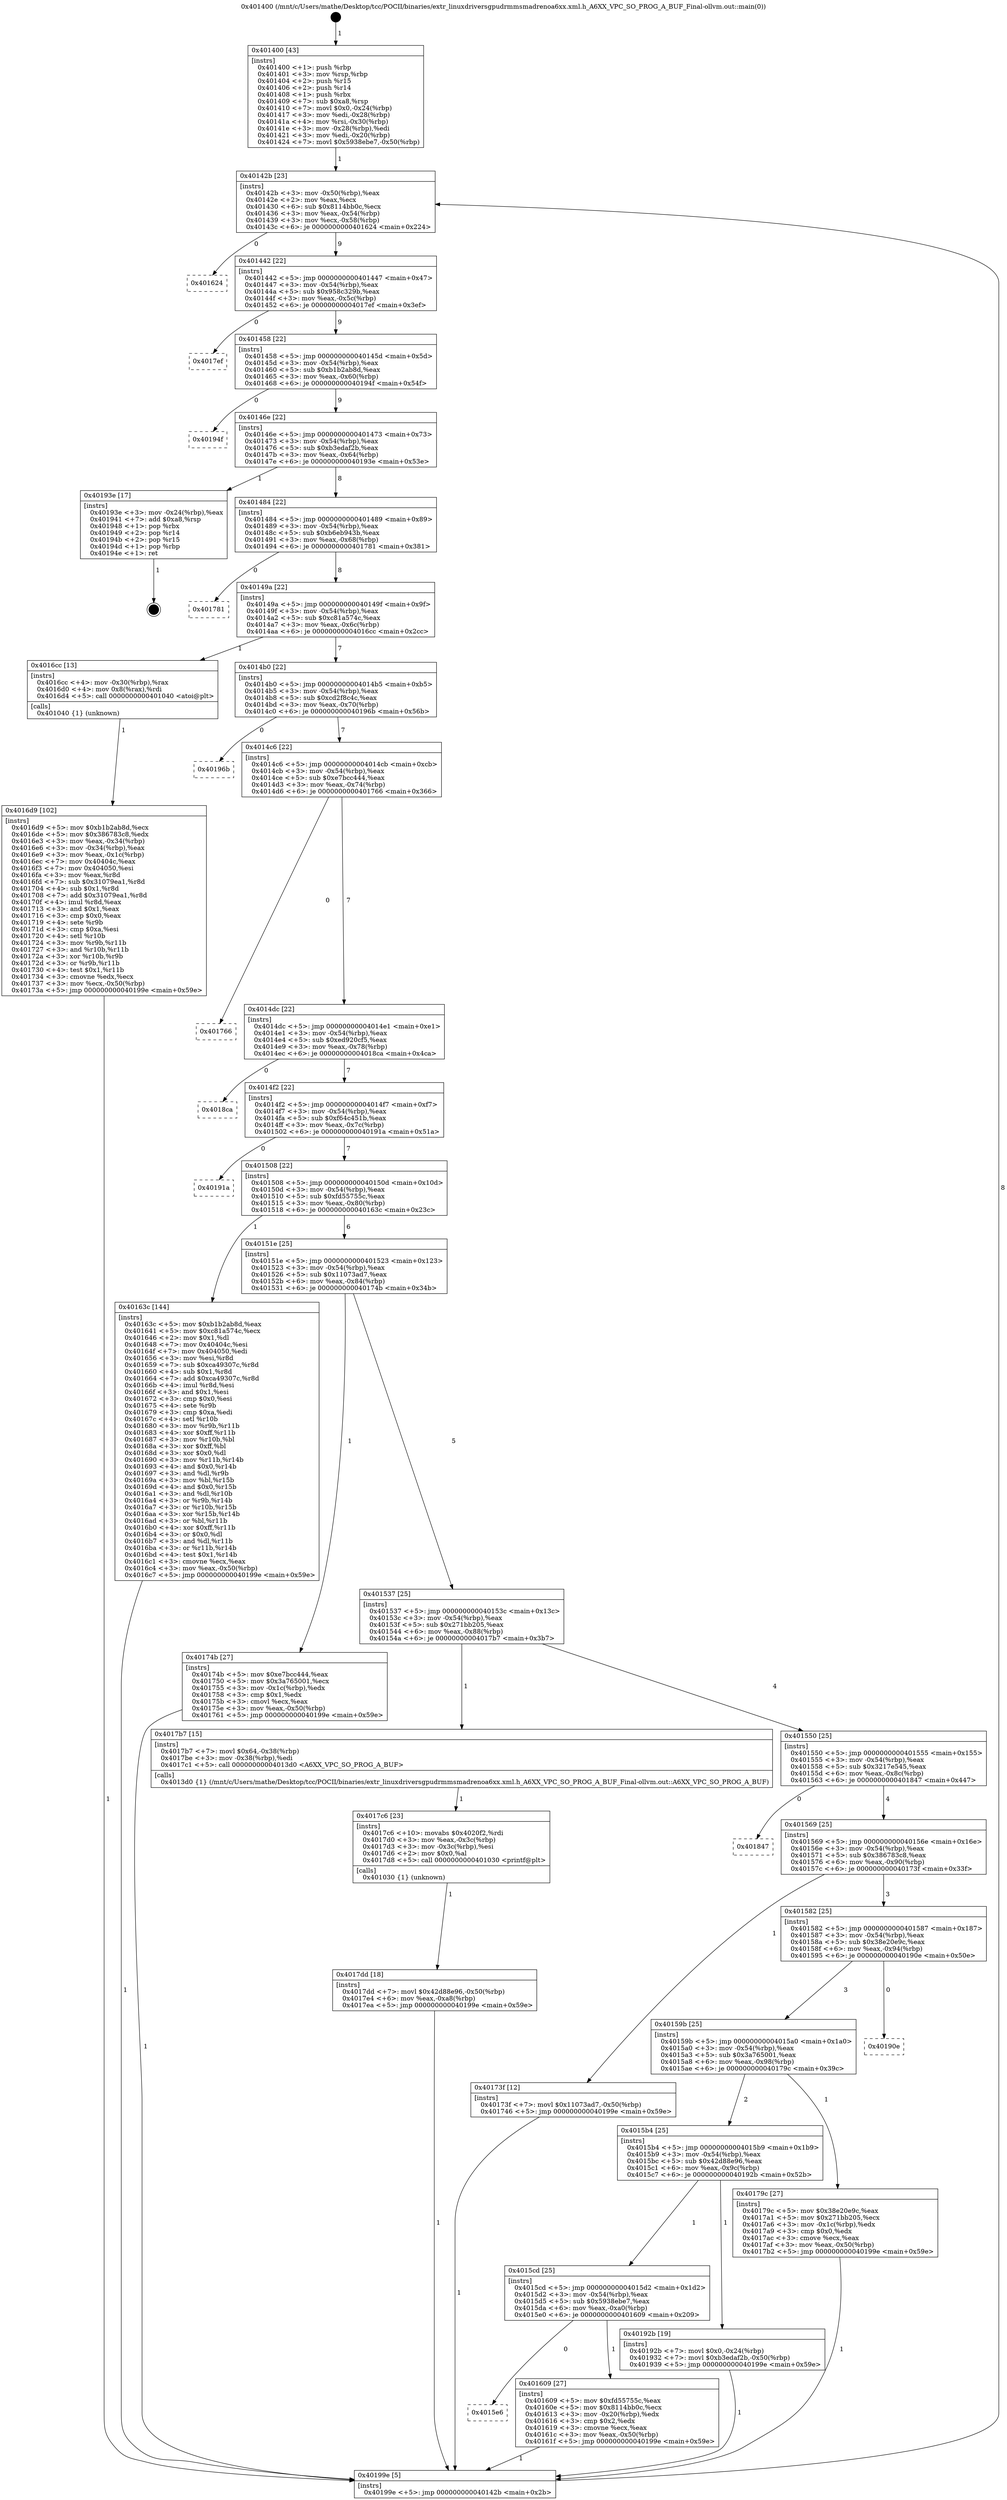 digraph "0x401400" {
  label = "0x401400 (/mnt/c/Users/mathe/Desktop/tcc/POCII/binaries/extr_linuxdriversgpudrmmsmadrenoa6xx.xml.h_A6XX_VPC_SO_PROG_A_BUF_Final-ollvm.out::main(0))"
  labelloc = "t"
  node[shape=record]

  Entry [label="",width=0.3,height=0.3,shape=circle,fillcolor=black,style=filled]
  "0x40142b" [label="{
     0x40142b [23]\l
     | [instrs]\l
     &nbsp;&nbsp;0x40142b \<+3\>: mov -0x50(%rbp),%eax\l
     &nbsp;&nbsp;0x40142e \<+2\>: mov %eax,%ecx\l
     &nbsp;&nbsp;0x401430 \<+6\>: sub $0x8114bb0c,%ecx\l
     &nbsp;&nbsp;0x401436 \<+3\>: mov %eax,-0x54(%rbp)\l
     &nbsp;&nbsp;0x401439 \<+3\>: mov %ecx,-0x58(%rbp)\l
     &nbsp;&nbsp;0x40143c \<+6\>: je 0000000000401624 \<main+0x224\>\l
  }"]
  "0x401624" [label="{
     0x401624\l
  }", style=dashed]
  "0x401442" [label="{
     0x401442 [22]\l
     | [instrs]\l
     &nbsp;&nbsp;0x401442 \<+5\>: jmp 0000000000401447 \<main+0x47\>\l
     &nbsp;&nbsp;0x401447 \<+3\>: mov -0x54(%rbp),%eax\l
     &nbsp;&nbsp;0x40144a \<+5\>: sub $0x958c329b,%eax\l
     &nbsp;&nbsp;0x40144f \<+3\>: mov %eax,-0x5c(%rbp)\l
     &nbsp;&nbsp;0x401452 \<+6\>: je 00000000004017ef \<main+0x3ef\>\l
  }"]
  Exit [label="",width=0.3,height=0.3,shape=circle,fillcolor=black,style=filled,peripheries=2]
  "0x4017ef" [label="{
     0x4017ef\l
  }", style=dashed]
  "0x401458" [label="{
     0x401458 [22]\l
     | [instrs]\l
     &nbsp;&nbsp;0x401458 \<+5\>: jmp 000000000040145d \<main+0x5d\>\l
     &nbsp;&nbsp;0x40145d \<+3\>: mov -0x54(%rbp),%eax\l
     &nbsp;&nbsp;0x401460 \<+5\>: sub $0xb1b2ab8d,%eax\l
     &nbsp;&nbsp;0x401465 \<+3\>: mov %eax,-0x60(%rbp)\l
     &nbsp;&nbsp;0x401468 \<+6\>: je 000000000040194f \<main+0x54f\>\l
  }"]
  "0x4017dd" [label="{
     0x4017dd [18]\l
     | [instrs]\l
     &nbsp;&nbsp;0x4017dd \<+7\>: movl $0x42d88e96,-0x50(%rbp)\l
     &nbsp;&nbsp;0x4017e4 \<+6\>: mov %eax,-0xa8(%rbp)\l
     &nbsp;&nbsp;0x4017ea \<+5\>: jmp 000000000040199e \<main+0x59e\>\l
  }"]
  "0x40194f" [label="{
     0x40194f\l
  }", style=dashed]
  "0x40146e" [label="{
     0x40146e [22]\l
     | [instrs]\l
     &nbsp;&nbsp;0x40146e \<+5\>: jmp 0000000000401473 \<main+0x73\>\l
     &nbsp;&nbsp;0x401473 \<+3\>: mov -0x54(%rbp),%eax\l
     &nbsp;&nbsp;0x401476 \<+5\>: sub $0xb3edaf2b,%eax\l
     &nbsp;&nbsp;0x40147b \<+3\>: mov %eax,-0x64(%rbp)\l
     &nbsp;&nbsp;0x40147e \<+6\>: je 000000000040193e \<main+0x53e\>\l
  }"]
  "0x4017c6" [label="{
     0x4017c6 [23]\l
     | [instrs]\l
     &nbsp;&nbsp;0x4017c6 \<+10\>: movabs $0x4020f2,%rdi\l
     &nbsp;&nbsp;0x4017d0 \<+3\>: mov %eax,-0x3c(%rbp)\l
     &nbsp;&nbsp;0x4017d3 \<+3\>: mov -0x3c(%rbp),%esi\l
     &nbsp;&nbsp;0x4017d6 \<+2\>: mov $0x0,%al\l
     &nbsp;&nbsp;0x4017d8 \<+5\>: call 0000000000401030 \<printf@plt\>\l
     | [calls]\l
     &nbsp;&nbsp;0x401030 \{1\} (unknown)\l
  }"]
  "0x40193e" [label="{
     0x40193e [17]\l
     | [instrs]\l
     &nbsp;&nbsp;0x40193e \<+3\>: mov -0x24(%rbp),%eax\l
     &nbsp;&nbsp;0x401941 \<+7\>: add $0xa8,%rsp\l
     &nbsp;&nbsp;0x401948 \<+1\>: pop %rbx\l
     &nbsp;&nbsp;0x401949 \<+2\>: pop %r14\l
     &nbsp;&nbsp;0x40194b \<+2\>: pop %r15\l
     &nbsp;&nbsp;0x40194d \<+1\>: pop %rbp\l
     &nbsp;&nbsp;0x40194e \<+1\>: ret\l
  }"]
  "0x401484" [label="{
     0x401484 [22]\l
     | [instrs]\l
     &nbsp;&nbsp;0x401484 \<+5\>: jmp 0000000000401489 \<main+0x89\>\l
     &nbsp;&nbsp;0x401489 \<+3\>: mov -0x54(%rbp),%eax\l
     &nbsp;&nbsp;0x40148c \<+5\>: sub $0xb6eb943b,%eax\l
     &nbsp;&nbsp;0x401491 \<+3\>: mov %eax,-0x68(%rbp)\l
     &nbsp;&nbsp;0x401494 \<+6\>: je 0000000000401781 \<main+0x381\>\l
  }"]
  "0x4016d9" [label="{
     0x4016d9 [102]\l
     | [instrs]\l
     &nbsp;&nbsp;0x4016d9 \<+5\>: mov $0xb1b2ab8d,%ecx\l
     &nbsp;&nbsp;0x4016de \<+5\>: mov $0x386783c8,%edx\l
     &nbsp;&nbsp;0x4016e3 \<+3\>: mov %eax,-0x34(%rbp)\l
     &nbsp;&nbsp;0x4016e6 \<+3\>: mov -0x34(%rbp),%eax\l
     &nbsp;&nbsp;0x4016e9 \<+3\>: mov %eax,-0x1c(%rbp)\l
     &nbsp;&nbsp;0x4016ec \<+7\>: mov 0x40404c,%eax\l
     &nbsp;&nbsp;0x4016f3 \<+7\>: mov 0x404050,%esi\l
     &nbsp;&nbsp;0x4016fa \<+3\>: mov %eax,%r8d\l
     &nbsp;&nbsp;0x4016fd \<+7\>: sub $0x31079ea1,%r8d\l
     &nbsp;&nbsp;0x401704 \<+4\>: sub $0x1,%r8d\l
     &nbsp;&nbsp;0x401708 \<+7\>: add $0x31079ea1,%r8d\l
     &nbsp;&nbsp;0x40170f \<+4\>: imul %r8d,%eax\l
     &nbsp;&nbsp;0x401713 \<+3\>: and $0x1,%eax\l
     &nbsp;&nbsp;0x401716 \<+3\>: cmp $0x0,%eax\l
     &nbsp;&nbsp;0x401719 \<+4\>: sete %r9b\l
     &nbsp;&nbsp;0x40171d \<+3\>: cmp $0xa,%esi\l
     &nbsp;&nbsp;0x401720 \<+4\>: setl %r10b\l
     &nbsp;&nbsp;0x401724 \<+3\>: mov %r9b,%r11b\l
     &nbsp;&nbsp;0x401727 \<+3\>: and %r10b,%r11b\l
     &nbsp;&nbsp;0x40172a \<+3\>: xor %r10b,%r9b\l
     &nbsp;&nbsp;0x40172d \<+3\>: or %r9b,%r11b\l
     &nbsp;&nbsp;0x401730 \<+4\>: test $0x1,%r11b\l
     &nbsp;&nbsp;0x401734 \<+3\>: cmovne %edx,%ecx\l
     &nbsp;&nbsp;0x401737 \<+3\>: mov %ecx,-0x50(%rbp)\l
     &nbsp;&nbsp;0x40173a \<+5\>: jmp 000000000040199e \<main+0x59e\>\l
  }"]
  "0x401781" [label="{
     0x401781\l
  }", style=dashed]
  "0x40149a" [label="{
     0x40149a [22]\l
     | [instrs]\l
     &nbsp;&nbsp;0x40149a \<+5\>: jmp 000000000040149f \<main+0x9f\>\l
     &nbsp;&nbsp;0x40149f \<+3\>: mov -0x54(%rbp),%eax\l
     &nbsp;&nbsp;0x4014a2 \<+5\>: sub $0xc81a574c,%eax\l
     &nbsp;&nbsp;0x4014a7 \<+3\>: mov %eax,-0x6c(%rbp)\l
     &nbsp;&nbsp;0x4014aa \<+6\>: je 00000000004016cc \<main+0x2cc\>\l
  }"]
  "0x401400" [label="{
     0x401400 [43]\l
     | [instrs]\l
     &nbsp;&nbsp;0x401400 \<+1\>: push %rbp\l
     &nbsp;&nbsp;0x401401 \<+3\>: mov %rsp,%rbp\l
     &nbsp;&nbsp;0x401404 \<+2\>: push %r15\l
     &nbsp;&nbsp;0x401406 \<+2\>: push %r14\l
     &nbsp;&nbsp;0x401408 \<+1\>: push %rbx\l
     &nbsp;&nbsp;0x401409 \<+7\>: sub $0xa8,%rsp\l
     &nbsp;&nbsp;0x401410 \<+7\>: movl $0x0,-0x24(%rbp)\l
     &nbsp;&nbsp;0x401417 \<+3\>: mov %edi,-0x28(%rbp)\l
     &nbsp;&nbsp;0x40141a \<+4\>: mov %rsi,-0x30(%rbp)\l
     &nbsp;&nbsp;0x40141e \<+3\>: mov -0x28(%rbp),%edi\l
     &nbsp;&nbsp;0x401421 \<+3\>: mov %edi,-0x20(%rbp)\l
     &nbsp;&nbsp;0x401424 \<+7\>: movl $0x5938ebe7,-0x50(%rbp)\l
  }"]
  "0x4016cc" [label="{
     0x4016cc [13]\l
     | [instrs]\l
     &nbsp;&nbsp;0x4016cc \<+4\>: mov -0x30(%rbp),%rax\l
     &nbsp;&nbsp;0x4016d0 \<+4\>: mov 0x8(%rax),%rdi\l
     &nbsp;&nbsp;0x4016d4 \<+5\>: call 0000000000401040 \<atoi@plt\>\l
     | [calls]\l
     &nbsp;&nbsp;0x401040 \{1\} (unknown)\l
  }"]
  "0x4014b0" [label="{
     0x4014b0 [22]\l
     | [instrs]\l
     &nbsp;&nbsp;0x4014b0 \<+5\>: jmp 00000000004014b5 \<main+0xb5\>\l
     &nbsp;&nbsp;0x4014b5 \<+3\>: mov -0x54(%rbp),%eax\l
     &nbsp;&nbsp;0x4014b8 \<+5\>: sub $0xcd2f8c4c,%eax\l
     &nbsp;&nbsp;0x4014bd \<+3\>: mov %eax,-0x70(%rbp)\l
     &nbsp;&nbsp;0x4014c0 \<+6\>: je 000000000040196b \<main+0x56b\>\l
  }"]
  "0x40199e" [label="{
     0x40199e [5]\l
     | [instrs]\l
     &nbsp;&nbsp;0x40199e \<+5\>: jmp 000000000040142b \<main+0x2b\>\l
  }"]
  "0x40196b" [label="{
     0x40196b\l
  }", style=dashed]
  "0x4014c6" [label="{
     0x4014c6 [22]\l
     | [instrs]\l
     &nbsp;&nbsp;0x4014c6 \<+5\>: jmp 00000000004014cb \<main+0xcb\>\l
     &nbsp;&nbsp;0x4014cb \<+3\>: mov -0x54(%rbp),%eax\l
     &nbsp;&nbsp;0x4014ce \<+5\>: sub $0xe7bcc444,%eax\l
     &nbsp;&nbsp;0x4014d3 \<+3\>: mov %eax,-0x74(%rbp)\l
     &nbsp;&nbsp;0x4014d6 \<+6\>: je 0000000000401766 \<main+0x366\>\l
  }"]
  "0x4015e6" [label="{
     0x4015e6\l
  }", style=dashed]
  "0x401766" [label="{
     0x401766\l
  }", style=dashed]
  "0x4014dc" [label="{
     0x4014dc [22]\l
     | [instrs]\l
     &nbsp;&nbsp;0x4014dc \<+5\>: jmp 00000000004014e1 \<main+0xe1\>\l
     &nbsp;&nbsp;0x4014e1 \<+3\>: mov -0x54(%rbp),%eax\l
     &nbsp;&nbsp;0x4014e4 \<+5\>: sub $0xed920cf5,%eax\l
     &nbsp;&nbsp;0x4014e9 \<+3\>: mov %eax,-0x78(%rbp)\l
     &nbsp;&nbsp;0x4014ec \<+6\>: je 00000000004018ca \<main+0x4ca\>\l
  }"]
  "0x401609" [label="{
     0x401609 [27]\l
     | [instrs]\l
     &nbsp;&nbsp;0x401609 \<+5\>: mov $0xfd55755c,%eax\l
     &nbsp;&nbsp;0x40160e \<+5\>: mov $0x8114bb0c,%ecx\l
     &nbsp;&nbsp;0x401613 \<+3\>: mov -0x20(%rbp),%edx\l
     &nbsp;&nbsp;0x401616 \<+3\>: cmp $0x2,%edx\l
     &nbsp;&nbsp;0x401619 \<+3\>: cmovne %ecx,%eax\l
     &nbsp;&nbsp;0x40161c \<+3\>: mov %eax,-0x50(%rbp)\l
     &nbsp;&nbsp;0x40161f \<+5\>: jmp 000000000040199e \<main+0x59e\>\l
  }"]
  "0x4018ca" [label="{
     0x4018ca\l
  }", style=dashed]
  "0x4014f2" [label="{
     0x4014f2 [22]\l
     | [instrs]\l
     &nbsp;&nbsp;0x4014f2 \<+5\>: jmp 00000000004014f7 \<main+0xf7\>\l
     &nbsp;&nbsp;0x4014f7 \<+3\>: mov -0x54(%rbp),%eax\l
     &nbsp;&nbsp;0x4014fa \<+5\>: sub $0xf64c451b,%eax\l
     &nbsp;&nbsp;0x4014ff \<+3\>: mov %eax,-0x7c(%rbp)\l
     &nbsp;&nbsp;0x401502 \<+6\>: je 000000000040191a \<main+0x51a\>\l
  }"]
  "0x4015cd" [label="{
     0x4015cd [25]\l
     | [instrs]\l
     &nbsp;&nbsp;0x4015cd \<+5\>: jmp 00000000004015d2 \<main+0x1d2\>\l
     &nbsp;&nbsp;0x4015d2 \<+3\>: mov -0x54(%rbp),%eax\l
     &nbsp;&nbsp;0x4015d5 \<+5\>: sub $0x5938ebe7,%eax\l
     &nbsp;&nbsp;0x4015da \<+6\>: mov %eax,-0xa0(%rbp)\l
     &nbsp;&nbsp;0x4015e0 \<+6\>: je 0000000000401609 \<main+0x209\>\l
  }"]
  "0x40191a" [label="{
     0x40191a\l
  }", style=dashed]
  "0x401508" [label="{
     0x401508 [22]\l
     | [instrs]\l
     &nbsp;&nbsp;0x401508 \<+5\>: jmp 000000000040150d \<main+0x10d\>\l
     &nbsp;&nbsp;0x40150d \<+3\>: mov -0x54(%rbp),%eax\l
     &nbsp;&nbsp;0x401510 \<+5\>: sub $0xfd55755c,%eax\l
     &nbsp;&nbsp;0x401515 \<+3\>: mov %eax,-0x80(%rbp)\l
     &nbsp;&nbsp;0x401518 \<+6\>: je 000000000040163c \<main+0x23c\>\l
  }"]
  "0x40192b" [label="{
     0x40192b [19]\l
     | [instrs]\l
     &nbsp;&nbsp;0x40192b \<+7\>: movl $0x0,-0x24(%rbp)\l
     &nbsp;&nbsp;0x401932 \<+7\>: movl $0xb3edaf2b,-0x50(%rbp)\l
     &nbsp;&nbsp;0x401939 \<+5\>: jmp 000000000040199e \<main+0x59e\>\l
  }"]
  "0x40163c" [label="{
     0x40163c [144]\l
     | [instrs]\l
     &nbsp;&nbsp;0x40163c \<+5\>: mov $0xb1b2ab8d,%eax\l
     &nbsp;&nbsp;0x401641 \<+5\>: mov $0xc81a574c,%ecx\l
     &nbsp;&nbsp;0x401646 \<+2\>: mov $0x1,%dl\l
     &nbsp;&nbsp;0x401648 \<+7\>: mov 0x40404c,%esi\l
     &nbsp;&nbsp;0x40164f \<+7\>: mov 0x404050,%edi\l
     &nbsp;&nbsp;0x401656 \<+3\>: mov %esi,%r8d\l
     &nbsp;&nbsp;0x401659 \<+7\>: sub $0xca49307c,%r8d\l
     &nbsp;&nbsp;0x401660 \<+4\>: sub $0x1,%r8d\l
     &nbsp;&nbsp;0x401664 \<+7\>: add $0xca49307c,%r8d\l
     &nbsp;&nbsp;0x40166b \<+4\>: imul %r8d,%esi\l
     &nbsp;&nbsp;0x40166f \<+3\>: and $0x1,%esi\l
     &nbsp;&nbsp;0x401672 \<+3\>: cmp $0x0,%esi\l
     &nbsp;&nbsp;0x401675 \<+4\>: sete %r9b\l
     &nbsp;&nbsp;0x401679 \<+3\>: cmp $0xa,%edi\l
     &nbsp;&nbsp;0x40167c \<+4\>: setl %r10b\l
     &nbsp;&nbsp;0x401680 \<+3\>: mov %r9b,%r11b\l
     &nbsp;&nbsp;0x401683 \<+4\>: xor $0xff,%r11b\l
     &nbsp;&nbsp;0x401687 \<+3\>: mov %r10b,%bl\l
     &nbsp;&nbsp;0x40168a \<+3\>: xor $0xff,%bl\l
     &nbsp;&nbsp;0x40168d \<+3\>: xor $0x0,%dl\l
     &nbsp;&nbsp;0x401690 \<+3\>: mov %r11b,%r14b\l
     &nbsp;&nbsp;0x401693 \<+4\>: and $0x0,%r14b\l
     &nbsp;&nbsp;0x401697 \<+3\>: and %dl,%r9b\l
     &nbsp;&nbsp;0x40169a \<+3\>: mov %bl,%r15b\l
     &nbsp;&nbsp;0x40169d \<+4\>: and $0x0,%r15b\l
     &nbsp;&nbsp;0x4016a1 \<+3\>: and %dl,%r10b\l
     &nbsp;&nbsp;0x4016a4 \<+3\>: or %r9b,%r14b\l
     &nbsp;&nbsp;0x4016a7 \<+3\>: or %r10b,%r15b\l
     &nbsp;&nbsp;0x4016aa \<+3\>: xor %r15b,%r14b\l
     &nbsp;&nbsp;0x4016ad \<+3\>: or %bl,%r11b\l
     &nbsp;&nbsp;0x4016b0 \<+4\>: xor $0xff,%r11b\l
     &nbsp;&nbsp;0x4016b4 \<+3\>: or $0x0,%dl\l
     &nbsp;&nbsp;0x4016b7 \<+3\>: and %dl,%r11b\l
     &nbsp;&nbsp;0x4016ba \<+3\>: or %r11b,%r14b\l
     &nbsp;&nbsp;0x4016bd \<+4\>: test $0x1,%r14b\l
     &nbsp;&nbsp;0x4016c1 \<+3\>: cmovne %ecx,%eax\l
     &nbsp;&nbsp;0x4016c4 \<+3\>: mov %eax,-0x50(%rbp)\l
     &nbsp;&nbsp;0x4016c7 \<+5\>: jmp 000000000040199e \<main+0x59e\>\l
  }"]
  "0x40151e" [label="{
     0x40151e [25]\l
     | [instrs]\l
     &nbsp;&nbsp;0x40151e \<+5\>: jmp 0000000000401523 \<main+0x123\>\l
     &nbsp;&nbsp;0x401523 \<+3\>: mov -0x54(%rbp),%eax\l
     &nbsp;&nbsp;0x401526 \<+5\>: sub $0x11073ad7,%eax\l
     &nbsp;&nbsp;0x40152b \<+6\>: mov %eax,-0x84(%rbp)\l
     &nbsp;&nbsp;0x401531 \<+6\>: je 000000000040174b \<main+0x34b\>\l
  }"]
  "0x4015b4" [label="{
     0x4015b4 [25]\l
     | [instrs]\l
     &nbsp;&nbsp;0x4015b4 \<+5\>: jmp 00000000004015b9 \<main+0x1b9\>\l
     &nbsp;&nbsp;0x4015b9 \<+3\>: mov -0x54(%rbp),%eax\l
     &nbsp;&nbsp;0x4015bc \<+5\>: sub $0x42d88e96,%eax\l
     &nbsp;&nbsp;0x4015c1 \<+6\>: mov %eax,-0x9c(%rbp)\l
     &nbsp;&nbsp;0x4015c7 \<+6\>: je 000000000040192b \<main+0x52b\>\l
  }"]
  "0x40174b" [label="{
     0x40174b [27]\l
     | [instrs]\l
     &nbsp;&nbsp;0x40174b \<+5\>: mov $0xe7bcc444,%eax\l
     &nbsp;&nbsp;0x401750 \<+5\>: mov $0x3a765001,%ecx\l
     &nbsp;&nbsp;0x401755 \<+3\>: mov -0x1c(%rbp),%edx\l
     &nbsp;&nbsp;0x401758 \<+3\>: cmp $0x1,%edx\l
     &nbsp;&nbsp;0x40175b \<+3\>: cmovl %ecx,%eax\l
     &nbsp;&nbsp;0x40175e \<+3\>: mov %eax,-0x50(%rbp)\l
     &nbsp;&nbsp;0x401761 \<+5\>: jmp 000000000040199e \<main+0x59e\>\l
  }"]
  "0x401537" [label="{
     0x401537 [25]\l
     | [instrs]\l
     &nbsp;&nbsp;0x401537 \<+5\>: jmp 000000000040153c \<main+0x13c\>\l
     &nbsp;&nbsp;0x40153c \<+3\>: mov -0x54(%rbp),%eax\l
     &nbsp;&nbsp;0x40153f \<+5\>: sub $0x271bb205,%eax\l
     &nbsp;&nbsp;0x401544 \<+6\>: mov %eax,-0x88(%rbp)\l
     &nbsp;&nbsp;0x40154a \<+6\>: je 00000000004017b7 \<main+0x3b7\>\l
  }"]
  "0x40179c" [label="{
     0x40179c [27]\l
     | [instrs]\l
     &nbsp;&nbsp;0x40179c \<+5\>: mov $0x38e20e9c,%eax\l
     &nbsp;&nbsp;0x4017a1 \<+5\>: mov $0x271bb205,%ecx\l
     &nbsp;&nbsp;0x4017a6 \<+3\>: mov -0x1c(%rbp),%edx\l
     &nbsp;&nbsp;0x4017a9 \<+3\>: cmp $0x0,%edx\l
     &nbsp;&nbsp;0x4017ac \<+3\>: cmove %ecx,%eax\l
     &nbsp;&nbsp;0x4017af \<+3\>: mov %eax,-0x50(%rbp)\l
     &nbsp;&nbsp;0x4017b2 \<+5\>: jmp 000000000040199e \<main+0x59e\>\l
  }"]
  "0x4017b7" [label="{
     0x4017b7 [15]\l
     | [instrs]\l
     &nbsp;&nbsp;0x4017b7 \<+7\>: movl $0x64,-0x38(%rbp)\l
     &nbsp;&nbsp;0x4017be \<+3\>: mov -0x38(%rbp),%edi\l
     &nbsp;&nbsp;0x4017c1 \<+5\>: call 00000000004013d0 \<A6XX_VPC_SO_PROG_A_BUF\>\l
     | [calls]\l
     &nbsp;&nbsp;0x4013d0 \{1\} (/mnt/c/Users/mathe/Desktop/tcc/POCII/binaries/extr_linuxdriversgpudrmmsmadrenoa6xx.xml.h_A6XX_VPC_SO_PROG_A_BUF_Final-ollvm.out::A6XX_VPC_SO_PROG_A_BUF)\l
  }"]
  "0x401550" [label="{
     0x401550 [25]\l
     | [instrs]\l
     &nbsp;&nbsp;0x401550 \<+5\>: jmp 0000000000401555 \<main+0x155\>\l
     &nbsp;&nbsp;0x401555 \<+3\>: mov -0x54(%rbp),%eax\l
     &nbsp;&nbsp;0x401558 \<+5\>: sub $0x3217e545,%eax\l
     &nbsp;&nbsp;0x40155d \<+6\>: mov %eax,-0x8c(%rbp)\l
     &nbsp;&nbsp;0x401563 \<+6\>: je 0000000000401847 \<main+0x447\>\l
  }"]
  "0x40159b" [label="{
     0x40159b [25]\l
     | [instrs]\l
     &nbsp;&nbsp;0x40159b \<+5\>: jmp 00000000004015a0 \<main+0x1a0\>\l
     &nbsp;&nbsp;0x4015a0 \<+3\>: mov -0x54(%rbp),%eax\l
     &nbsp;&nbsp;0x4015a3 \<+5\>: sub $0x3a765001,%eax\l
     &nbsp;&nbsp;0x4015a8 \<+6\>: mov %eax,-0x98(%rbp)\l
     &nbsp;&nbsp;0x4015ae \<+6\>: je 000000000040179c \<main+0x39c\>\l
  }"]
  "0x401847" [label="{
     0x401847\l
  }", style=dashed]
  "0x401569" [label="{
     0x401569 [25]\l
     | [instrs]\l
     &nbsp;&nbsp;0x401569 \<+5\>: jmp 000000000040156e \<main+0x16e\>\l
     &nbsp;&nbsp;0x40156e \<+3\>: mov -0x54(%rbp),%eax\l
     &nbsp;&nbsp;0x401571 \<+5\>: sub $0x386783c8,%eax\l
     &nbsp;&nbsp;0x401576 \<+6\>: mov %eax,-0x90(%rbp)\l
     &nbsp;&nbsp;0x40157c \<+6\>: je 000000000040173f \<main+0x33f\>\l
  }"]
  "0x40190e" [label="{
     0x40190e\l
  }", style=dashed]
  "0x40173f" [label="{
     0x40173f [12]\l
     | [instrs]\l
     &nbsp;&nbsp;0x40173f \<+7\>: movl $0x11073ad7,-0x50(%rbp)\l
     &nbsp;&nbsp;0x401746 \<+5\>: jmp 000000000040199e \<main+0x59e\>\l
  }"]
  "0x401582" [label="{
     0x401582 [25]\l
     | [instrs]\l
     &nbsp;&nbsp;0x401582 \<+5\>: jmp 0000000000401587 \<main+0x187\>\l
     &nbsp;&nbsp;0x401587 \<+3\>: mov -0x54(%rbp),%eax\l
     &nbsp;&nbsp;0x40158a \<+5\>: sub $0x38e20e9c,%eax\l
     &nbsp;&nbsp;0x40158f \<+6\>: mov %eax,-0x94(%rbp)\l
     &nbsp;&nbsp;0x401595 \<+6\>: je 000000000040190e \<main+0x50e\>\l
  }"]
  Entry -> "0x401400" [label=" 1"]
  "0x40142b" -> "0x401624" [label=" 0"]
  "0x40142b" -> "0x401442" [label=" 9"]
  "0x40193e" -> Exit [label=" 1"]
  "0x401442" -> "0x4017ef" [label=" 0"]
  "0x401442" -> "0x401458" [label=" 9"]
  "0x40192b" -> "0x40199e" [label=" 1"]
  "0x401458" -> "0x40194f" [label=" 0"]
  "0x401458" -> "0x40146e" [label=" 9"]
  "0x4017dd" -> "0x40199e" [label=" 1"]
  "0x40146e" -> "0x40193e" [label=" 1"]
  "0x40146e" -> "0x401484" [label=" 8"]
  "0x4017c6" -> "0x4017dd" [label=" 1"]
  "0x401484" -> "0x401781" [label=" 0"]
  "0x401484" -> "0x40149a" [label=" 8"]
  "0x4017b7" -> "0x4017c6" [label=" 1"]
  "0x40149a" -> "0x4016cc" [label=" 1"]
  "0x40149a" -> "0x4014b0" [label=" 7"]
  "0x40179c" -> "0x40199e" [label=" 1"]
  "0x4014b0" -> "0x40196b" [label=" 0"]
  "0x4014b0" -> "0x4014c6" [label=" 7"]
  "0x40174b" -> "0x40199e" [label=" 1"]
  "0x4014c6" -> "0x401766" [label=" 0"]
  "0x4014c6" -> "0x4014dc" [label=" 7"]
  "0x40173f" -> "0x40199e" [label=" 1"]
  "0x4014dc" -> "0x4018ca" [label=" 0"]
  "0x4014dc" -> "0x4014f2" [label=" 7"]
  "0x4016d9" -> "0x40199e" [label=" 1"]
  "0x4014f2" -> "0x40191a" [label=" 0"]
  "0x4014f2" -> "0x401508" [label=" 7"]
  "0x40163c" -> "0x40199e" [label=" 1"]
  "0x401508" -> "0x40163c" [label=" 1"]
  "0x401508" -> "0x40151e" [label=" 6"]
  "0x40199e" -> "0x40142b" [label=" 8"]
  "0x40151e" -> "0x40174b" [label=" 1"]
  "0x40151e" -> "0x401537" [label=" 5"]
  "0x401609" -> "0x40199e" [label=" 1"]
  "0x401537" -> "0x4017b7" [label=" 1"]
  "0x401537" -> "0x401550" [label=" 4"]
  "0x4015cd" -> "0x4015e6" [label=" 0"]
  "0x401550" -> "0x401847" [label=" 0"]
  "0x401550" -> "0x401569" [label=" 4"]
  "0x4016cc" -> "0x4016d9" [label=" 1"]
  "0x401569" -> "0x40173f" [label=" 1"]
  "0x401569" -> "0x401582" [label=" 3"]
  "0x4015b4" -> "0x4015cd" [label=" 1"]
  "0x401582" -> "0x40190e" [label=" 0"]
  "0x401582" -> "0x40159b" [label=" 3"]
  "0x4015cd" -> "0x401609" [label=" 1"]
  "0x40159b" -> "0x40179c" [label=" 1"]
  "0x40159b" -> "0x4015b4" [label=" 2"]
  "0x401400" -> "0x40142b" [label=" 1"]
  "0x4015b4" -> "0x40192b" [label=" 1"]
}
